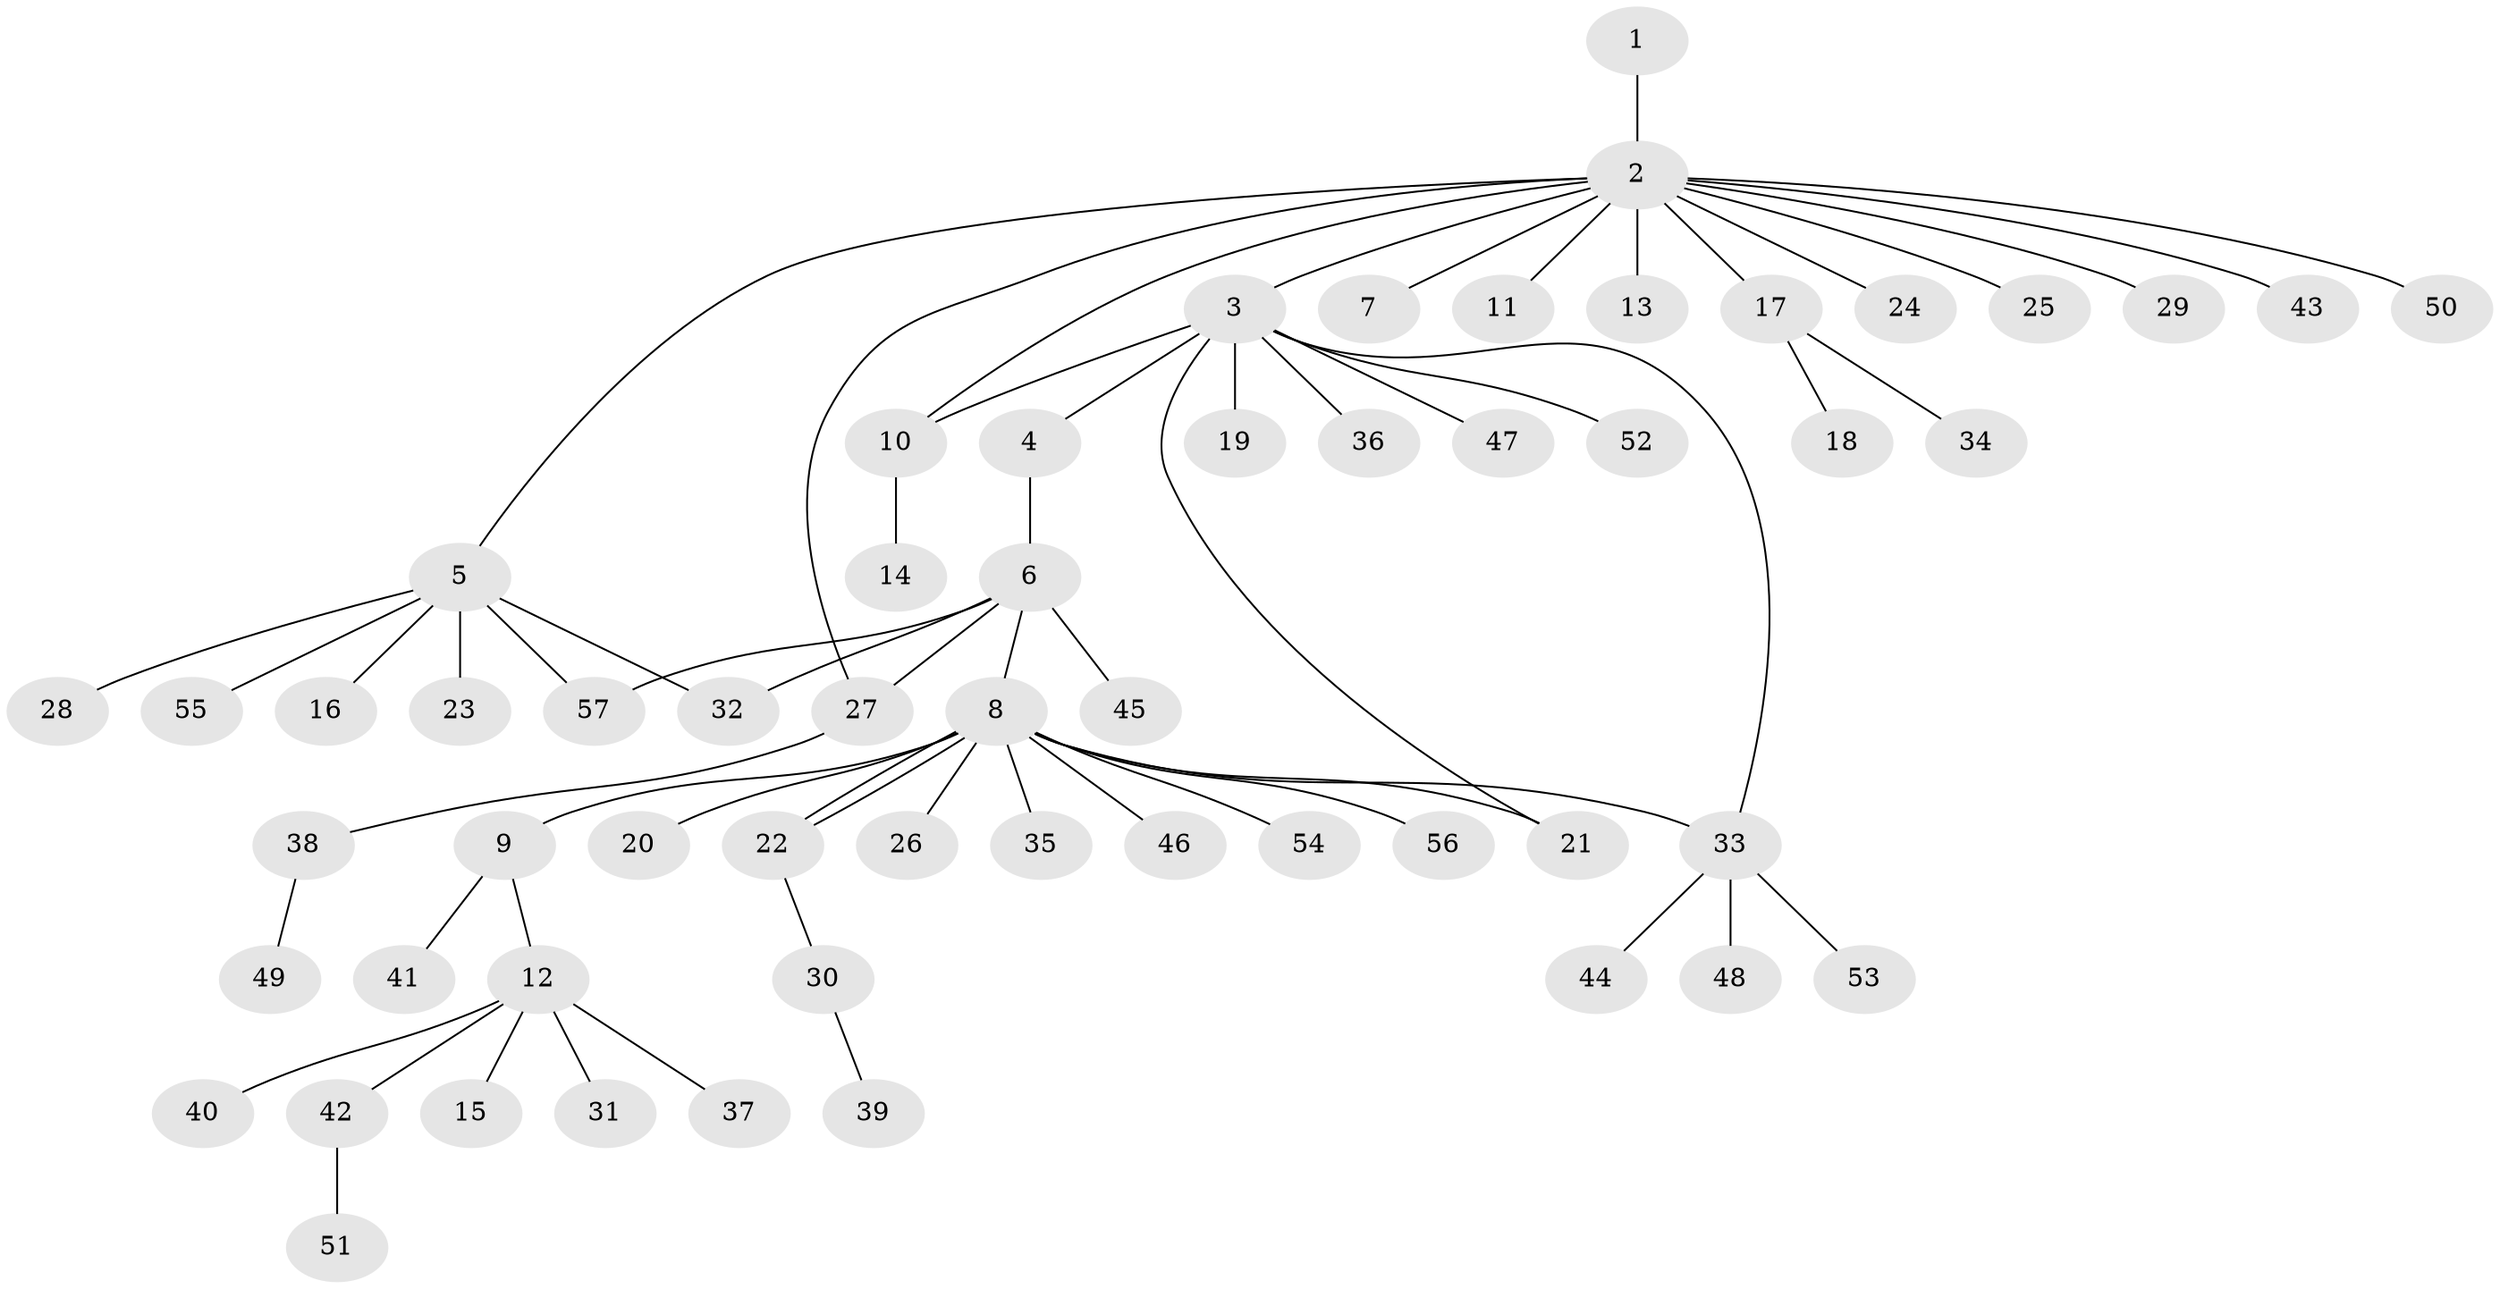 // Generated by graph-tools (version 1.1) at 2025/35/03/09/25 02:35:35]
// undirected, 57 vertices, 63 edges
graph export_dot {
graph [start="1"]
  node [color=gray90,style=filled];
  1;
  2;
  3;
  4;
  5;
  6;
  7;
  8;
  9;
  10;
  11;
  12;
  13;
  14;
  15;
  16;
  17;
  18;
  19;
  20;
  21;
  22;
  23;
  24;
  25;
  26;
  27;
  28;
  29;
  30;
  31;
  32;
  33;
  34;
  35;
  36;
  37;
  38;
  39;
  40;
  41;
  42;
  43;
  44;
  45;
  46;
  47;
  48;
  49;
  50;
  51;
  52;
  53;
  54;
  55;
  56;
  57;
  1 -- 2;
  2 -- 3;
  2 -- 5;
  2 -- 7;
  2 -- 10;
  2 -- 11;
  2 -- 13;
  2 -- 17;
  2 -- 24;
  2 -- 25;
  2 -- 27;
  2 -- 29;
  2 -- 43;
  2 -- 50;
  3 -- 4;
  3 -- 10;
  3 -- 19;
  3 -- 21;
  3 -- 33;
  3 -- 36;
  3 -- 47;
  3 -- 52;
  4 -- 6;
  5 -- 16;
  5 -- 23;
  5 -- 28;
  5 -- 32;
  5 -- 55;
  5 -- 57;
  6 -- 8;
  6 -- 27;
  6 -- 32;
  6 -- 45;
  6 -- 57;
  8 -- 9;
  8 -- 20;
  8 -- 21;
  8 -- 22;
  8 -- 22;
  8 -- 26;
  8 -- 33;
  8 -- 35;
  8 -- 46;
  8 -- 54;
  8 -- 56;
  9 -- 12;
  9 -- 41;
  10 -- 14;
  12 -- 15;
  12 -- 31;
  12 -- 37;
  12 -- 40;
  12 -- 42;
  17 -- 18;
  17 -- 34;
  22 -- 30;
  27 -- 38;
  30 -- 39;
  33 -- 44;
  33 -- 48;
  33 -- 53;
  38 -- 49;
  42 -- 51;
}
